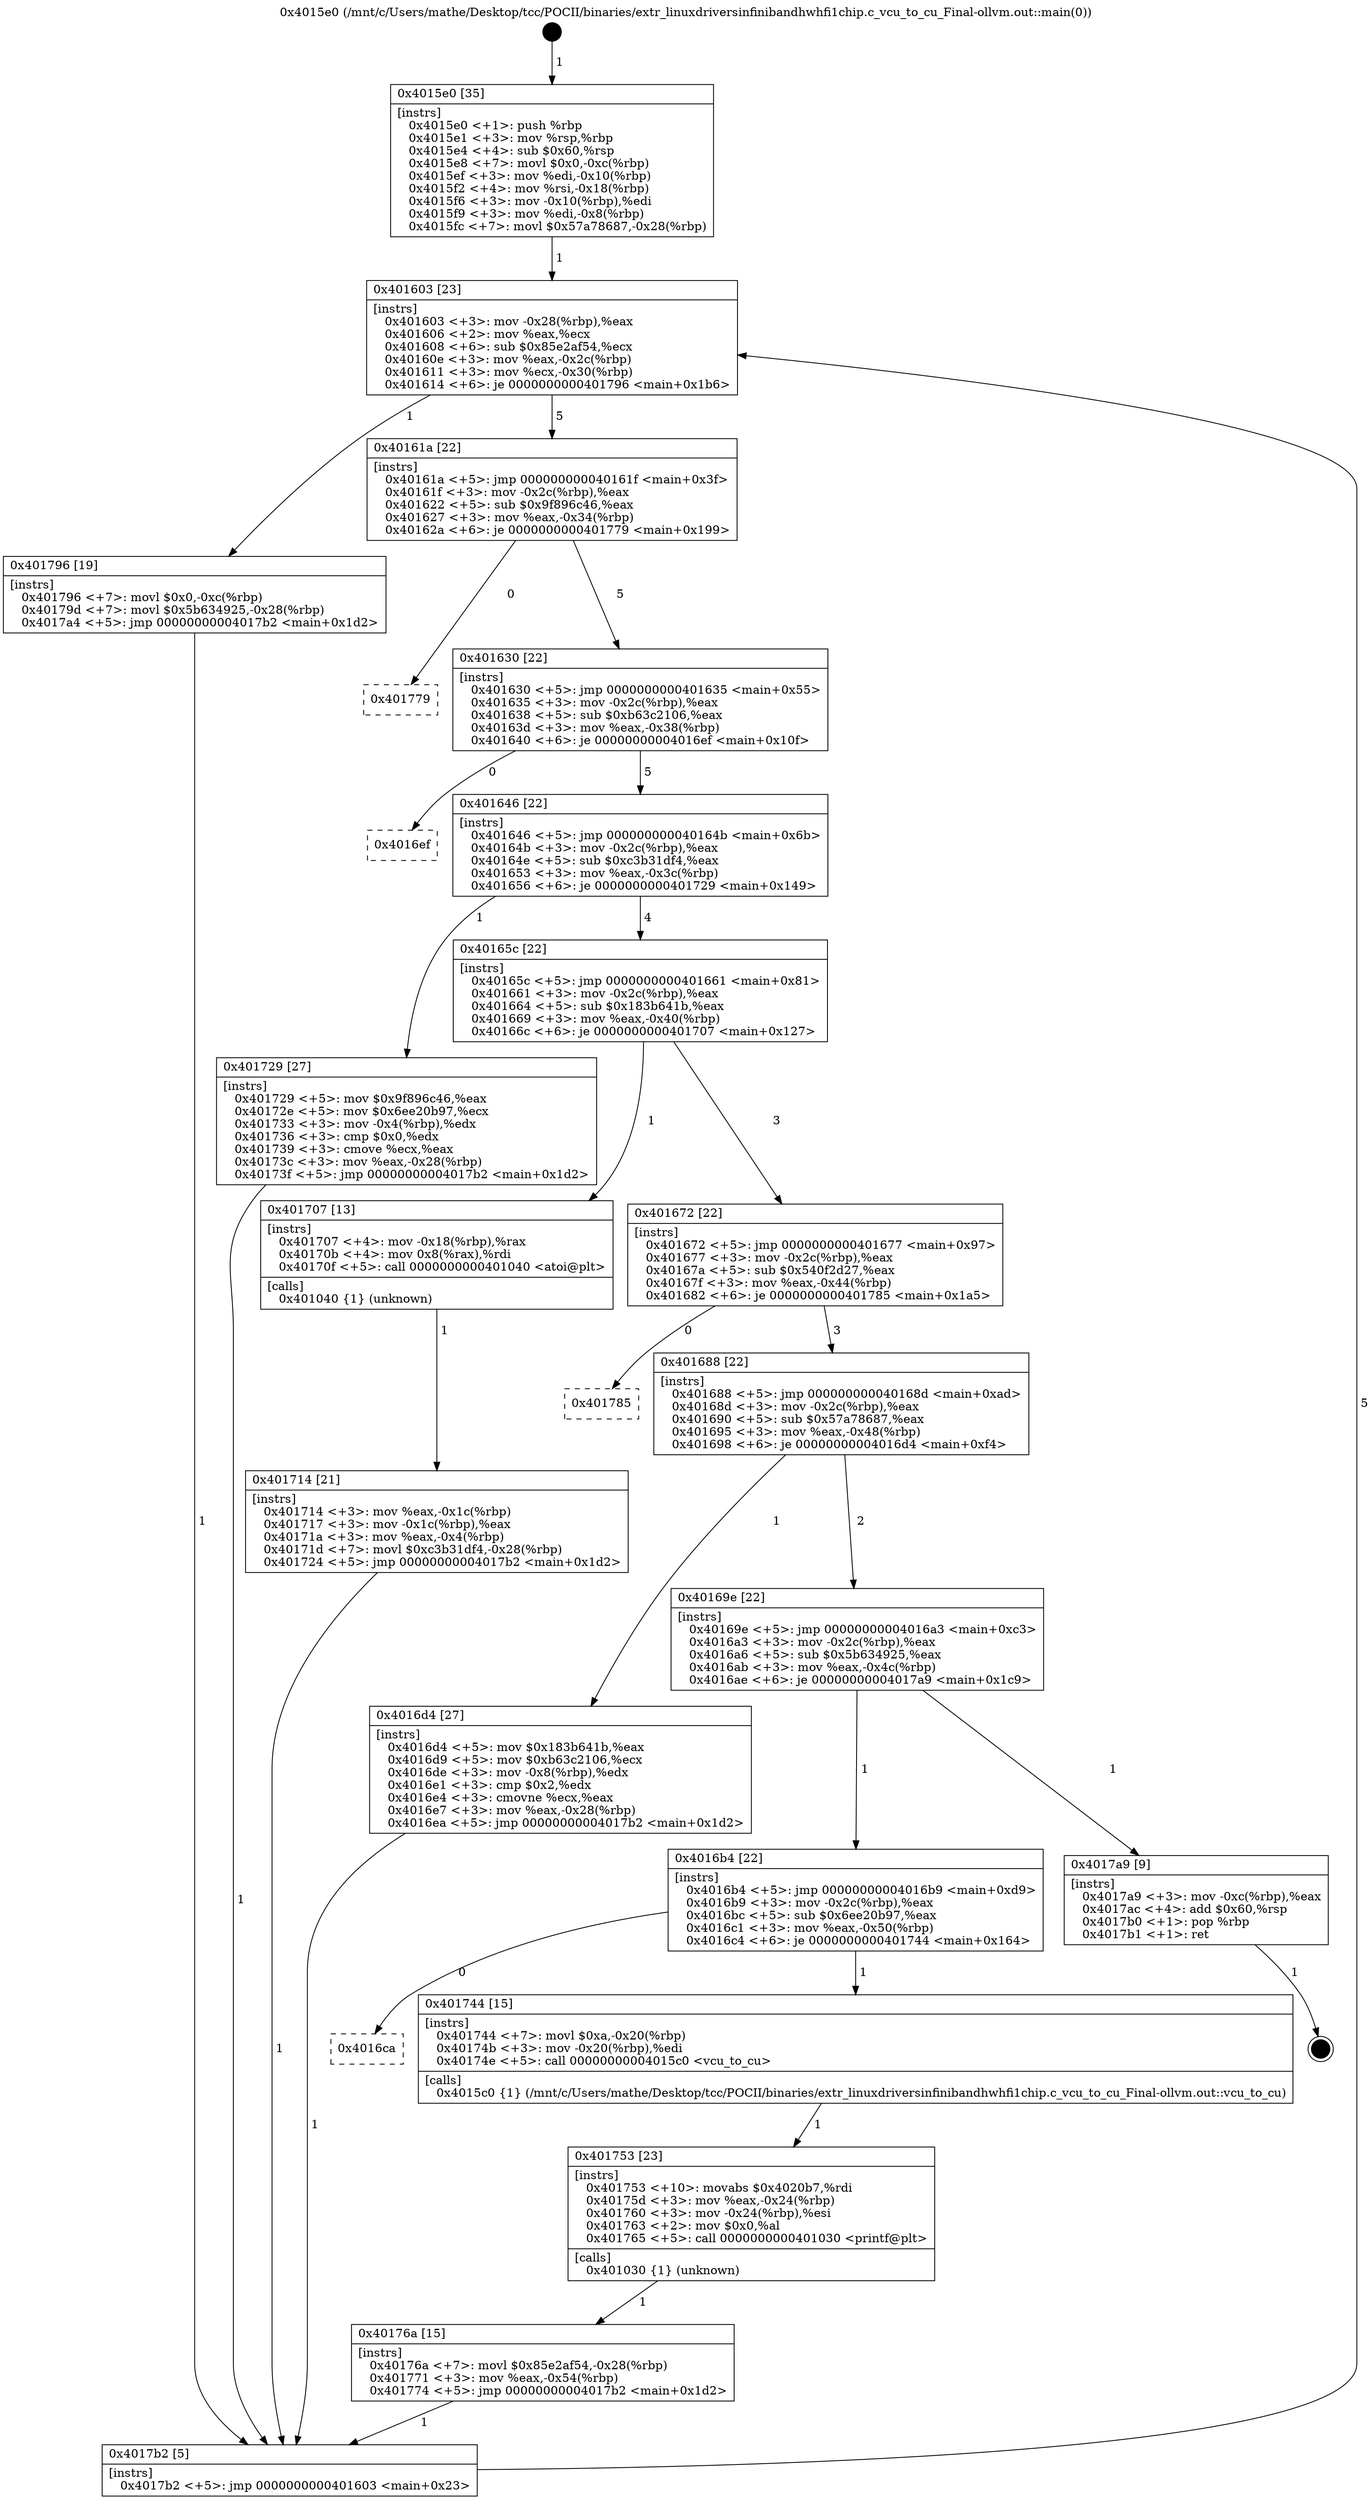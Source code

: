 digraph "0x4015e0" {
  label = "0x4015e0 (/mnt/c/Users/mathe/Desktop/tcc/POCII/binaries/extr_linuxdriversinfinibandhwhfi1chip.c_vcu_to_cu_Final-ollvm.out::main(0))"
  labelloc = "t"
  node[shape=record]

  Entry [label="",width=0.3,height=0.3,shape=circle,fillcolor=black,style=filled]
  "0x401603" [label="{
     0x401603 [23]\l
     | [instrs]\l
     &nbsp;&nbsp;0x401603 \<+3\>: mov -0x28(%rbp),%eax\l
     &nbsp;&nbsp;0x401606 \<+2\>: mov %eax,%ecx\l
     &nbsp;&nbsp;0x401608 \<+6\>: sub $0x85e2af54,%ecx\l
     &nbsp;&nbsp;0x40160e \<+3\>: mov %eax,-0x2c(%rbp)\l
     &nbsp;&nbsp;0x401611 \<+3\>: mov %ecx,-0x30(%rbp)\l
     &nbsp;&nbsp;0x401614 \<+6\>: je 0000000000401796 \<main+0x1b6\>\l
  }"]
  "0x401796" [label="{
     0x401796 [19]\l
     | [instrs]\l
     &nbsp;&nbsp;0x401796 \<+7\>: movl $0x0,-0xc(%rbp)\l
     &nbsp;&nbsp;0x40179d \<+7\>: movl $0x5b634925,-0x28(%rbp)\l
     &nbsp;&nbsp;0x4017a4 \<+5\>: jmp 00000000004017b2 \<main+0x1d2\>\l
  }"]
  "0x40161a" [label="{
     0x40161a [22]\l
     | [instrs]\l
     &nbsp;&nbsp;0x40161a \<+5\>: jmp 000000000040161f \<main+0x3f\>\l
     &nbsp;&nbsp;0x40161f \<+3\>: mov -0x2c(%rbp),%eax\l
     &nbsp;&nbsp;0x401622 \<+5\>: sub $0x9f896c46,%eax\l
     &nbsp;&nbsp;0x401627 \<+3\>: mov %eax,-0x34(%rbp)\l
     &nbsp;&nbsp;0x40162a \<+6\>: je 0000000000401779 \<main+0x199\>\l
  }"]
  Exit [label="",width=0.3,height=0.3,shape=circle,fillcolor=black,style=filled,peripheries=2]
  "0x401779" [label="{
     0x401779\l
  }", style=dashed]
  "0x401630" [label="{
     0x401630 [22]\l
     | [instrs]\l
     &nbsp;&nbsp;0x401630 \<+5\>: jmp 0000000000401635 \<main+0x55\>\l
     &nbsp;&nbsp;0x401635 \<+3\>: mov -0x2c(%rbp),%eax\l
     &nbsp;&nbsp;0x401638 \<+5\>: sub $0xb63c2106,%eax\l
     &nbsp;&nbsp;0x40163d \<+3\>: mov %eax,-0x38(%rbp)\l
     &nbsp;&nbsp;0x401640 \<+6\>: je 00000000004016ef \<main+0x10f\>\l
  }"]
  "0x40176a" [label="{
     0x40176a [15]\l
     | [instrs]\l
     &nbsp;&nbsp;0x40176a \<+7\>: movl $0x85e2af54,-0x28(%rbp)\l
     &nbsp;&nbsp;0x401771 \<+3\>: mov %eax,-0x54(%rbp)\l
     &nbsp;&nbsp;0x401774 \<+5\>: jmp 00000000004017b2 \<main+0x1d2\>\l
  }"]
  "0x4016ef" [label="{
     0x4016ef\l
  }", style=dashed]
  "0x401646" [label="{
     0x401646 [22]\l
     | [instrs]\l
     &nbsp;&nbsp;0x401646 \<+5\>: jmp 000000000040164b \<main+0x6b\>\l
     &nbsp;&nbsp;0x40164b \<+3\>: mov -0x2c(%rbp),%eax\l
     &nbsp;&nbsp;0x40164e \<+5\>: sub $0xc3b31df4,%eax\l
     &nbsp;&nbsp;0x401653 \<+3\>: mov %eax,-0x3c(%rbp)\l
     &nbsp;&nbsp;0x401656 \<+6\>: je 0000000000401729 \<main+0x149\>\l
  }"]
  "0x401753" [label="{
     0x401753 [23]\l
     | [instrs]\l
     &nbsp;&nbsp;0x401753 \<+10\>: movabs $0x4020b7,%rdi\l
     &nbsp;&nbsp;0x40175d \<+3\>: mov %eax,-0x24(%rbp)\l
     &nbsp;&nbsp;0x401760 \<+3\>: mov -0x24(%rbp),%esi\l
     &nbsp;&nbsp;0x401763 \<+2\>: mov $0x0,%al\l
     &nbsp;&nbsp;0x401765 \<+5\>: call 0000000000401030 \<printf@plt\>\l
     | [calls]\l
     &nbsp;&nbsp;0x401030 \{1\} (unknown)\l
  }"]
  "0x401729" [label="{
     0x401729 [27]\l
     | [instrs]\l
     &nbsp;&nbsp;0x401729 \<+5\>: mov $0x9f896c46,%eax\l
     &nbsp;&nbsp;0x40172e \<+5\>: mov $0x6ee20b97,%ecx\l
     &nbsp;&nbsp;0x401733 \<+3\>: mov -0x4(%rbp),%edx\l
     &nbsp;&nbsp;0x401736 \<+3\>: cmp $0x0,%edx\l
     &nbsp;&nbsp;0x401739 \<+3\>: cmove %ecx,%eax\l
     &nbsp;&nbsp;0x40173c \<+3\>: mov %eax,-0x28(%rbp)\l
     &nbsp;&nbsp;0x40173f \<+5\>: jmp 00000000004017b2 \<main+0x1d2\>\l
  }"]
  "0x40165c" [label="{
     0x40165c [22]\l
     | [instrs]\l
     &nbsp;&nbsp;0x40165c \<+5\>: jmp 0000000000401661 \<main+0x81\>\l
     &nbsp;&nbsp;0x401661 \<+3\>: mov -0x2c(%rbp),%eax\l
     &nbsp;&nbsp;0x401664 \<+5\>: sub $0x183b641b,%eax\l
     &nbsp;&nbsp;0x401669 \<+3\>: mov %eax,-0x40(%rbp)\l
     &nbsp;&nbsp;0x40166c \<+6\>: je 0000000000401707 \<main+0x127\>\l
  }"]
  "0x4016ca" [label="{
     0x4016ca\l
  }", style=dashed]
  "0x401707" [label="{
     0x401707 [13]\l
     | [instrs]\l
     &nbsp;&nbsp;0x401707 \<+4\>: mov -0x18(%rbp),%rax\l
     &nbsp;&nbsp;0x40170b \<+4\>: mov 0x8(%rax),%rdi\l
     &nbsp;&nbsp;0x40170f \<+5\>: call 0000000000401040 \<atoi@plt\>\l
     | [calls]\l
     &nbsp;&nbsp;0x401040 \{1\} (unknown)\l
  }"]
  "0x401672" [label="{
     0x401672 [22]\l
     | [instrs]\l
     &nbsp;&nbsp;0x401672 \<+5\>: jmp 0000000000401677 \<main+0x97\>\l
     &nbsp;&nbsp;0x401677 \<+3\>: mov -0x2c(%rbp),%eax\l
     &nbsp;&nbsp;0x40167a \<+5\>: sub $0x540f2d27,%eax\l
     &nbsp;&nbsp;0x40167f \<+3\>: mov %eax,-0x44(%rbp)\l
     &nbsp;&nbsp;0x401682 \<+6\>: je 0000000000401785 \<main+0x1a5\>\l
  }"]
  "0x401744" [label="{
     0x401744 [15]\l
     | [instrs]\l
     &nbsp;&nbsp;0x401744 \<+7\>: movl $0xa,-0x20(%rbp)\l
     &nbsp;&nbsp;0x40174b \<+3\>: mov -0x20(%rbp),%edi\l
     &nbsp;&nbsp;0x40174e \<+5\>: call 00000000004015c0 \<vcu_to_cu\>\l
     | [calls]\l
     &nbsp;&nbsp;0x4015c0 \{1\} (/mnt/c/Users/mathe/Desktop/tcc/POCII/binaries/extr_linuxdriversinfinibandhwhfi1chip.c_vcu_to_cu_Final-ollvm.out::vcu_to_cu)\l
  }"]
  "0x401785" [label="{
     0x401785\l
  }", style=dashed]
  "0x401688" [label="{
     0x401688 [22]\l
     | [instrs]\l
     &nbsp;&nbsp;0x401688 \<+5\>: jmp 000000000040168d \<main+0xad\>\l
     &nbsp;&nbsp;0x40168d \<+3\>: mov -0x2c(%rbp),%eax\l
     &nbsp;&nbsp;0x401690 \<+5\>: sub $0x57a78687,%eax\l
     &nbsp;&nbsp;0x401695 \<+3\>: mov %eax,-0x48(%rbp)\l
     &nbsp;&nbsp;0x401698 \<+6\>: je 00000000004016d4 \<main+0xf4\>\l
  }"]
  "0x4016b4" [label="{
     0x4016b4 [22]\l
     | [instrs]\l
     &nbsp;&nbsp;0x4016b4 \<+5\>: jmp 00000000004016b9 \<main+0xd9\>\l
     &nbsp;&nbsp;0x4016b9 \<+3\>: mov -0x2c(%rbp),%eax\l
     &nbsp;&nbsp;0x4016bc \<+5\>: sub $0x6ee20b97,%eax\l
     &nbsp;&nbsp;0x4016c1 \<+3\>: mov %eax,-0x50(%rbp)\l
     &nbsp;&nbsp;0x4016c4 \<+6\>: je 0000000000401744 \<main+0x164\>\l
  }"]
  "0x4016d4" [label="{
     0x4016d4 [27]\l
     | [instrs]\l
     &nbsp;&nbsp;0x4016d4 \<+5\>: mov $0x183b641b,%eax\l
     &nbsp;&nbsp;0x4016d9 \<+5\>: mov $0xb63c2106,%ecx\l
     &nbsp;&nbsp;0x4016de \<+3\>: mov -0x8(%rbp),%edx\l
     &nbsp;&nbsp;0x4016e1 \<+3\>: cmp $0x2,%edx\l
     &nbsp;&nbsp;0x4016e4 \<+3\>: cmovne %ecx,%eax\l
     &nbsp;&nbsp;0x4016e7 \<+3\>: mov %eax,-0x28(%rbp)\l
     &nbsp;&nbsp;0x4016ea \<+5\>: jmp 00000000004017b2 \<main+0x1d2\>\l
  }"]
  "0x40169e" [label="{
     0x40169e [22]\l
     | [instrs]\l
     &nbsp;&nbsp;0x40169e \<+5\>: jmp 00000000004016a3 \<main+0xc3\>\l
     &nbsp;&nbsp;0x4016a3 \<+3\>: mov -0x2c(%rbp),%eax\l
     &nbsp;&nbsp;0x4016a6 \<+5\>: sub $0x5b634925,%eax\l
     &nbsp;&nbsp;0x4016ab \<+3\>: mov %eax,-0x4c(%rbp)\l
     &nbsp;&nbsp;0x4016ae \<+6\>: je 00000000004017a9 \<main+0x1c9\>\l
  }"]
  "0x4017b2" [label="{
     0x4017b2 [5]\l
     | [instrs]\l
     &nbsp;&nbsp;0x4017b2 \<+5\>: jmp 0000000000401603 \<main+0x23\>\l
  }"]
  "0x4015e0" [label="{
     0x4015e0 [35]\l
     | [instrs]\l
     &nbsp;&nbsp;0x4015e0 \<+1\>: push %rbp\l
     &nbsp;&nbsp;0x4015e1 \<+3\>: mov %rsp,%rbp\l
     &nbsp;&nbsp;0x4015e4 \<+4\>: sub $0x60,%rsp\l
     &nbsp;&nbsp;0x4015e8 \<+7\>: movl $0x0,-0xc(%rbp)\l
     &nbsp;&nbsp;0x4015ef \<+3\>: mov %edi,-0x10(%rbp)\l
     &nbsp;&nbsp;0x4015f2 \<+4\>: mov %rsi,-0x18(%rbp)\l
     &nbsp;&nbsp;0x4015f6 \<+3\>: mov -0x10(%rbp),%edi\l
     &nbsp;&nbsp;0x4015f9 \<+3\>: mov %edi,-0x8(%rbp)\l
     &nbsp;&nbsp;0x4015fc \<+7\>: movl $0x57a78687,-0x28(%rbp)\l
  }"]
  "0x401714" [label="{
     0x401714 [21]\l
     | [instrs]\l
     &nbsp;&nbsp;0x401714 \<+3\>: mov %eax,-0x1c(%rbp)\l
     &nbsp;&nbsp;0x401717 \<+3\>: mov -0x1c(%rbp),%eax\l
     &nbsp;&nbsp;0x40171a \<+3\>: mov %eax,-0x4(%rbp)\l
     &nbsp;&nbsp;0x40171d \<+7\>: movl $0xc3b31df4,-0x28(%rbp)\l
     &nbsp;&nbsp;0x401724 \<+5\>: jmp 00000000004017b2 \<main+0x1d2\>\l
  }"]
  "0x4017a9" [label="{
     0x4017a9 [9]\l
     | [instrs]\l
     &nbsp;&nbsp;0x4017a9 \<+3\>: mov -0xc(%rbp),%eax\l
     &nbsp;&nbsp;0x4017ac \<+4\>: add $0x60,%rsp\l
     &nbsp;&nbsp;0x4017b0 \<+1\>: pop %rbp\l
     &nbsp;&nbsp;0x4017b1 \<+1\>: ret\l
  }"]
  Entry -> "0x4015e0" [label=" 1"]
  "0x401603" -> "0x401796" [label=" 1"]
  "0x401603" -> "0x40161a" [label=" 5"]
  "0x4017a9" -> Exit [label=" 1"]
  "0x40161a" -> "0x401779" [label=" 0"]
  "0x40161a" -> "0x401630" [label=" 5"]
  "0x401796" -> "0x4017b2" [label=" 1"]
  "0x401630" -> "0x4016ef" [label=" 0"]
  "0x401630" -> "0x401646" [label=" 5"]
  "0x40176a" -> "0x4017b2" [label=" 1"]
  "0x401646" -> "0x401729" [label=" 1"]
  "0x401646" -> "0x40165c" [label=" 4"]
  "0x401753" -> "0x40176a" [label=" 1"]
  "0x40165c" -> "0x401707" [label=" 1"]
  "0x40165c" -> "0x401672" [label=" 3"]
  "0x401744" -> "0x401753" [label=" 1"]
  "0x401672" -> "0x401785" [label=" 0"]
  "0x401672" -> "0x401688" [label=" 3"]
  "0x4016b4" -> "0x4016ca" [label=" 0"]
  "0x401688" -> "0x4016d4" [label=" 1"]
  "0x401688" -> "0x40169e" [label=" 2"]
  "0x4016d4" -> "0x4017b2" [label=" 1"]
  "0x4015e0" -> "0x401603" [label=" 1"]
  "0x4017b2" -> "0x401603" [label=" 5"]
  "0x401707" -> "0x401714" [label=" 1"]
  "0x401714" -> "0x4017b2" [label=" 1"]
  "0x401729" -> "0x4017b2" [label=" 1"]
  "0x4016b4" -> "0x401744" [label=" 1"]
  "0x40169e" -> "0x4017a9" [label=" 1"]
  "0x40169e" -> "0x4016b4" [label=" 1"]
}
